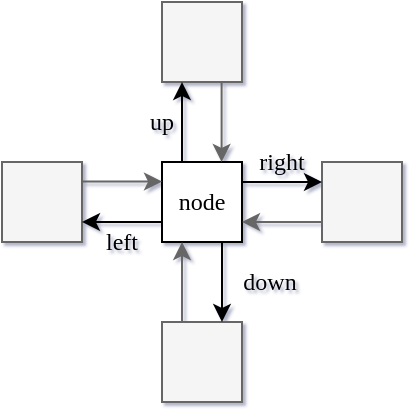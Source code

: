<mxfile version="13.6.5">
    <diagram id="8H4sDmrgOp6ytI7XRpxd" name="Page-1">
        <mxGraphModel dx="426" dy="330" grid="1" gridSize="10" guides="1" tooltips="1" connect="1" arrows="1" fold="1" page="1" pageScale="1" pageWidth="827" pageHeight="1169" math="0" shadow="1">
            <root>
                <mxCell id="0"/>
                <mxCell id="1" parent="0"/>
                <mxCell id="Q_9gmtFhEAemjKHO1XHW-1" value="&lt;font face=&quot;Lucida Console&quot;&gt;node&lt;/font&gt;" style="rounded=0;whiteSpace=wrap;html=1;" parent="1" vertex="1">
                    <mxGeometry x="360" y="240" width="40" height="40" as="geometry"/>
                </mxCell>
                <mxCell id="Q_9gmtFhEAemjKHO1XHW-2" value="" style="rounded=0;whiteSpace=wrap;html=1;fillColor=#f5f5f5;strokeColor=#666666;fontColor=#333333;" parent="1" vertex="1">
                    <mxGeometry x="280" y="240" width="40" height="40" as="geometry"/>
                </mxCell>
                <mxCell id="Q_9gmtFhEAemjKHO1XHW-3" value="" style="rounded=0;whiteSpace=wrap;html=1;fillColor=#f5f5f5;strokeColor=#666666;fontColor=#333333;" parent="1" vertex="1">
                    <mxGeometry x="440" y="240" width="40" height="40" as="geometry"/>
                </mxCell>
                <mxCell id="Q_9gmtFhEAemjKHO1XHW-4" value="" style="rounded=0;whiteSpace=wrap;html=1;fillColor=#f5f5f5;strokeColor=#666666;fontColor=#333333;" parent="1" vertex="1">
                    <mxGeometry x="360" y="160" width="40" height="40" as="geometry"/>
                </mxCell>
                <mxCell id="Q_9gmtFhEAemjKHO1XHW-5" value="" style="rounded=0;whiteSpace=wrap;html=1;fillColor=#f5f5f5;strokeColor=#666666;fontColor=#333333;" parent="1" vertex="1">
                    <mxGeometry x="360" y="320" width="40" height="40" as="geometry"/>
                </mxCell>
                <mxCell id="Q_9gmtFhEAemjKHO1XHW-8" value="" style="endArrow=classic;html=1;entryX=0.25;entryY=1;entryDx=0;entryDy=0;exitX=0.25;exitY=0;exitDx=0;exitDy=0;fillColor=#f5f5f5;strokeColor=#666666;" parent="1" source="Q_9gmtFhEAemjKHO1XHW-5" target="Q_9gmtFhEAemjKHO1XHW-1" edge="1">
                    <mxGeometry width="50" height="50" relative="1" as="geometry">
                        <mxPoint x="370" y="310" as="sourcePoint"/>
                        <mxPoint x="420" y="260" as="targetPoint"/>
                    </mxGeometry>
                </mxCell>
                <mxCell id="Q_9gmtFhEAemjKHO1XHW-11" value="" style="endArrow=classic;html=1;entryX=0.75;entryY=0;entryDx=0;entryDy=0;exitX=0.75;exitY=1;exitDx=0;exitDy=0;fillColor=#f5f5f5;strokeColor=#666666;" parent="1" edge="1">
                    <mxGeometry width="50" height="50" relative="1" as="geometry">
                        <mxPoint x="389.8" y="200" as="sourcePoint"/>
                        <mxPoint x="389.8" y="240" as="targetPoint"/>
                    </mxGeometry>
                </mxCell>
                <mxCell id="Q_9gmtFhEAemjKHO1XHW-13" value="" style="endArrow=classic;html=1;entryX=1;entryY=0.75;entryDx=0;entryDy=0;exitX=0;exitY=0.75;exitDx=0;exitDy=0;fillColor=#f5f5f5;strokeColor=#666666;" parent="1" source="Q_9gmtFhEAemjKHO1XHW-3" target="Q_9gmtFhEAemjKHO1XHW-1" edge="1">
                    <mxGeometry width="50" height="50" relative="1" as="geometry">
                        <mxPoint x="360" y="300" as="sourcePoint"/>
                        <mxPoint x="410" y="250" as="targetPoint"/>
                    </mxGeometry>
                </mxCell>
                <mxCell id="Q_9gmtFhEAemjKHO1XHW-14" value="" style="endArrow=classic;html=1;entryX=0;entryY=0.25;entryDx=0;entryDy=0;exitX=1;exitY=0.25;exitDx=0;exitDy=0;fillColor=#f5f5f5;strokeColor=#666666;" parent="1" edge="1">
                    <mxGeometry width="50" height="50" relative="1" as="geometry">
                        <mxPoint x="320" y="249.8" as="sourcePoint"/>
                        <mxPoint x="360" y="249.8" as="targetPoint"/>
                    </mxGeometry>
                </mxCell>
                <mxCell id="2" value="" style="endArrow=classic;html=1;entryX=0.25;entryY=1;entryDx=0;entryDy=0;exitX=0.25;exitY=0;exitDx=0;exitDy=0;" edge="1" parent="1" source="Q_9gmtFhEAemjKHO1XHW-1" target="Q_9gmtFhEAemjKHO1XHW-4">
                    <mxGeometry width="50" height="50" relative="1" as="geometry">
                        <mxPoint x="370" y="240" as="sourcePoint"/>
                        <mxPoint x="420" y="240" as="targetPoint"/>
                    </mxGeometry>
                </mxCell>
                <mxCell id="3" value="" style="endArrow=classic;html=1;entryX=1;entryY=0.75;entryDx=0;entryDy=0;exitX=0;exitY=0.75;exitDx=0;exitDy=0;" edge="1" parent="1" source="Q_9gmtFhEAemjKHO1XHW-1" target="Q_9gmtFhEAemjKHO1XHW-2">
                    <mxGeometry width="50" height="50" relative="1" as="geometry">
                        <mxPoint x="370" y="290" as="sourcePoint"/>
                        <mxPoint x="420" y="240" as="targetPoint"/>
                    </mxGeometry>
                </mxCell>
                <mxCell id="4" value="" style="endArrow=classic;html=1;entryX=0.75;entryY=0;entryDx=0;entryDy=0;exitX=0.75;exitY=1;exitDx=0;exitDy=0;" edge="1" parent="1" source="Q_9gmtFhEAemjKHO1XHW-1" target="Q_9gmtFhEAemjKHO1XHW-5">
                    <mxGeometry width="50" height="50" relative="1" as="geometry">
                        <mxPoint x="370" y="290" as="sourcePoint"/>
                        <mxPoint x="420" y="240" as="targetPoint"/>
                    </mxGeometry>
                </mxCell>
                <mxCell id="5" value="" style="endArrow=classic;html=1;entryX=0;entryY=0.25;entryDx=0;entryDy=0;exitX=1;exitY=0.25;exitDx=0;exitDy=0;" edge="1" parent="1" source="Q_9gmtFhEAemjKHO1XHW-1" target="Q_9gmtFhEAemjKHO1XHW-3">
                    <mxGeometry width="50" height="50" relative="1" as="geometry">
                        <mxPoint x="370" y="290" as="sourcePoint"/>
                        <mxPoint x="420" y="240" as="targetPoint"/>
                    </mxGeometry>
                </mxCell>
                <mxCell id="6" value="&lt;font face=&quot;Lucida Console&quot;&gt;up&lt;/font&gt;" style="text;html=1;strokeColor=none;fillColor=none;align=center;verticalAlign=middle;whiteSpace=wrap;rounded=0;" vertex="1" parent="1">
                    <mxGeometry x="340" y="210" width="40" height="20" as="geometry"/>
                </mxCell>
                <mxCell id="7" value="&lt;font face=&quot;Lucida Console&quot;&gt;down&lt;/font&gt;" style="text;html=1;strokeColor=none;fillColor=none;align=center;verticalAlign=middle;whiteSpace=wrap;rounded=0;" vertex="1" parent="1">
                    <mxGeometry x="394" y="290" width="40" height="20" as="geometry"/>
                </mxCell>
                <mxCell id="8" value="&lt;font face=&quot;Lucida Console&quot;&gt;left&lt;/font&gt;" style="text;html=1;strokeColor=none;fillColor=none;align=center;verticalAlign=middle;whiteSpace=wrap;rounded=0;" vertex="1" parent="1">
                    <mxGeometry x="320" y="270" width="40" height="20" as="geometry"/>
                </mxCell>
                <mxCell id="9" value="&lt;font face=&quot;Lucida Console&quot;&gt;right&lt;/font&gt;" style="text;html=1;strokeColor=none;fillColor=none;align=center;verticalAlign=middle;whiteSpace=wrap;rounded=0;" vertex="1" parent="1">
                    <mxGeometry x="400" y="230" width="40" height="20" as="geometry"/>
                </mxCell>
            </root>
        </mxGraphModel>
    </diagram>
</mxfile>